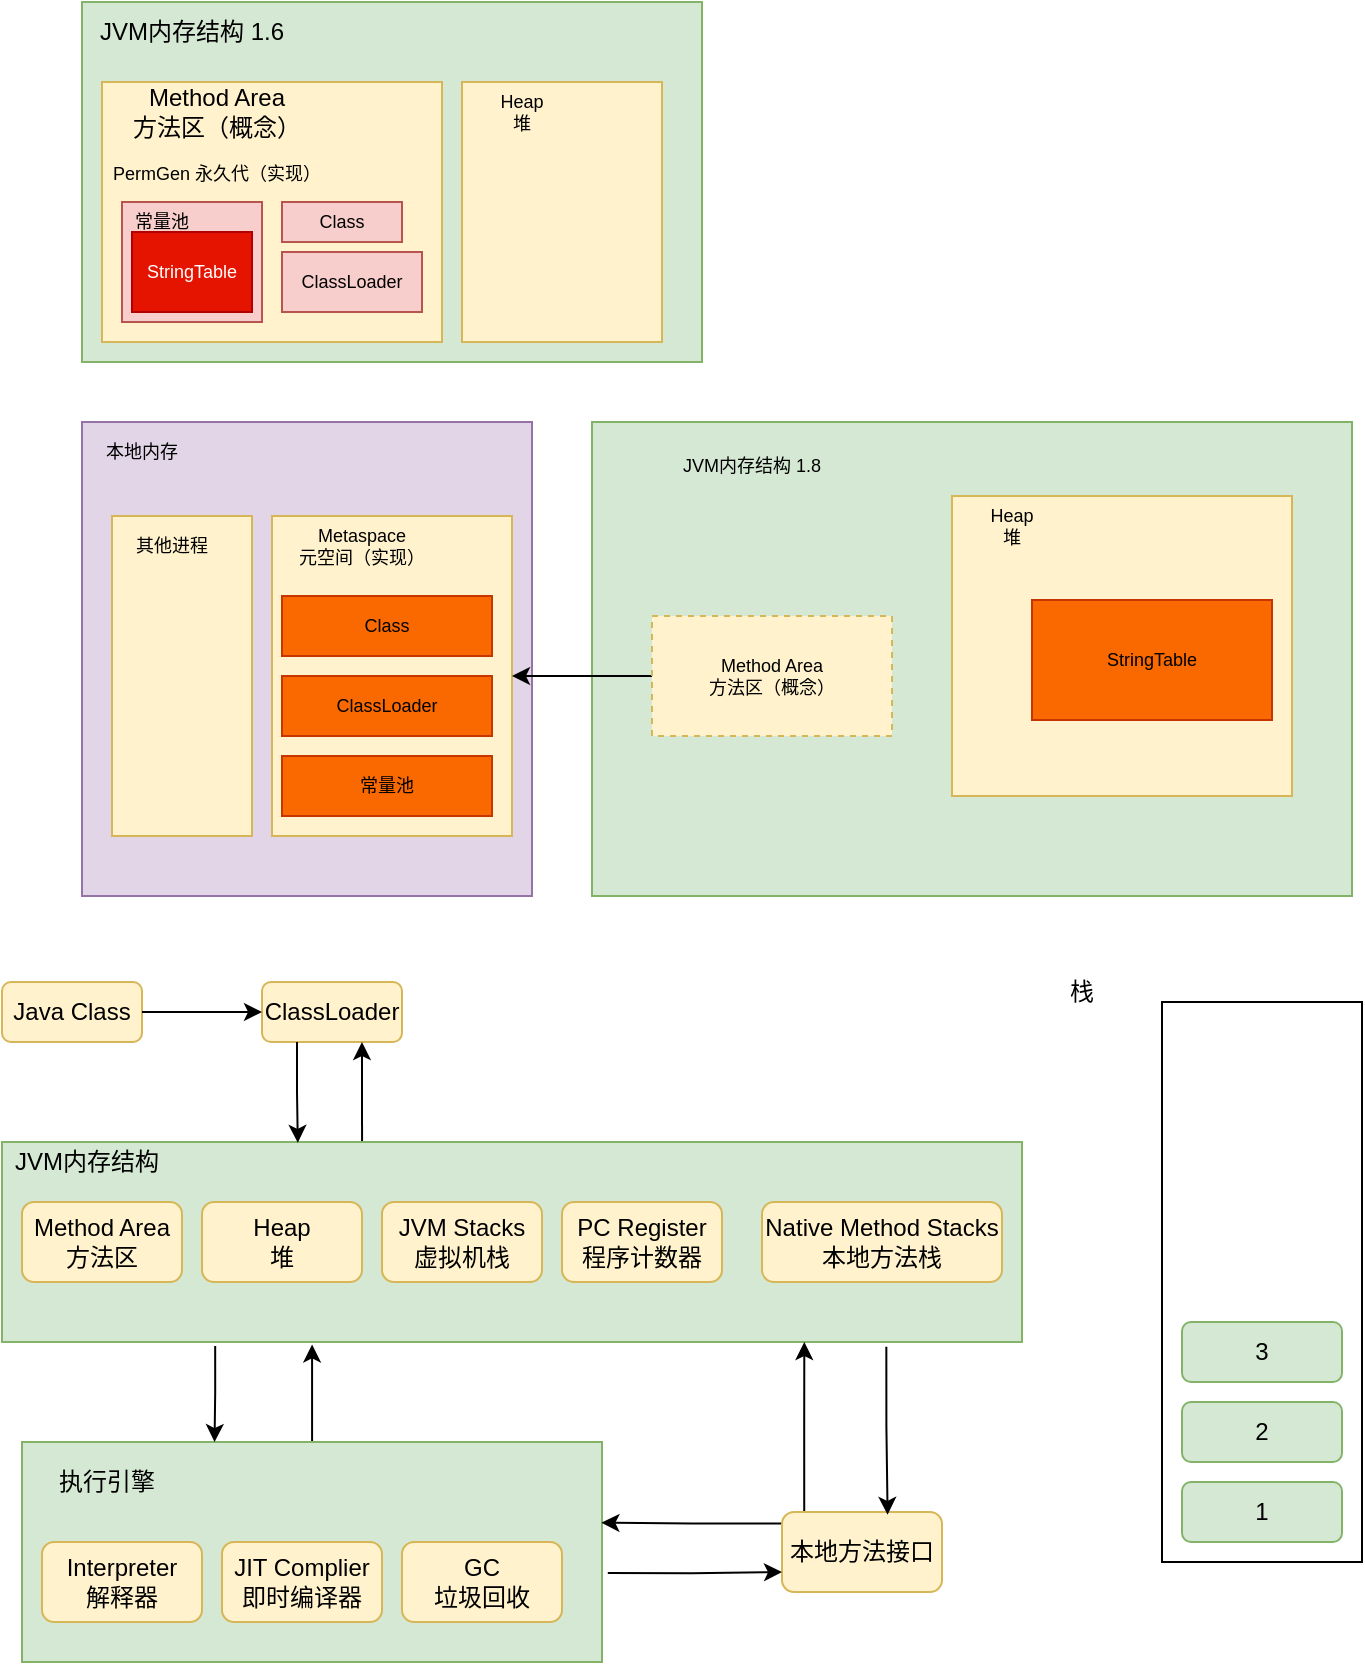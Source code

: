<mxfile version="20.8.20" type="github">
  <diagram name="第 1 页" id="nLULGFqcCWsZitbXmPLK">
    <mxGraphModel dx="683" dy="-1969" grid="1" gridSize="10" guides="1" tooltips="1" connect="1" arrows="1" fold="1" page="1" pageScale="1" pageWidth="827" pageHeight="1169" math="0" shadow="0">
      <root>
        <mxCell id="0" />
        <mxCell id="1" parent="0" />
        <mxCell id="6OTB4DQb_PjMig5JAWu3-25" value="" style="group" parent="1" vertex="1" connectable="0">
          <mxGeometry x="20" y="3040" width="510" height="340" as="geometry" />
        </mxCell>
        <mxCell id="6OTB4DQb_PjMig5JAWu3-1" value="&lt;font style=&quot;font-size: 12px;&quot;&gt;Java Class&lt;/font&gt;" style="rounded=1;whiteSpace=wrap;html=1;fillColor=#fff2cc;strokeColor=#d6b656;" parent="6OTB4DQb_PjMig5JAWu3-25" vertex="1">
          <mxGeometry width="70" height="30" as="geometry" />
        </mxCell>
        <mxCell id="6OTB4DQb_PjMig5JAWu3-2" value="ClassLoader" style="rounded=1;whiteSpace=wrap;html=1;fillColor=#fff2cc;strokeColor=#d6b656;" parent="6OTB4DQb_PjMig5JAWu3-25" vertex="1">
          <mxGeometry x="130" width="70" height="30" as="geometry" />
        </mxCell>
        <mxCell id="6OTB4DQb_PjMig5JAWu3-16" style="edgeStyle=orthogonalEdgeStyle;rounded=0;orthogonalLoop=1;jettySize=auto;html=1;exitX=1;exitY=0.5;exitDx=0;exitDy=0;entryX=0;entryY=0.5;entryDx=0;entryDy=0;fontSize=12;" parent="6OTB4DQb_PjMig5JAWu3-25" source="6OTB4DQb_PjMig5JAWu3-1" target="6OTB4DQb_PjMig5JAWu3-2" edge="1">
          <mxGeometry relative="1" as="geometry" />
        </mxCell>
        <mxCell id="6OTB4DQb_PjMig5JAWu3-18" style="edgeStyle=orthogonalEdgeStyle;rounded=0;orthogonalLoop=1;jettySize=auto;html=1;entryX=0.714;entryY=1;entryDx=0;entryDy=0;entryPerimeter=0;fontSize=12;exitX=0.353;exitY=0;exitDx=0;exitDy=0;exitPerimeter=0;" parent="6OTB4DQb_PjMig5JAWu3-25" source="6OTB4DQb_PjMig5JAWu3-3" target="6OTB4DQb_PjMig5JAWu3-2" edge="1">
          <mxGeometry relative="1" as="geometry" />
        </mxCell>
        <mxCell id="6OTB4DQb_PjMig5JAWu3-3" value="" style="rounded=0;whiteSpace=wrap;html=1;fillColor=#d5e8d4;strokeColor=#82b366;" parent="6OTB4DQb_PjMig5JAWu3-25" vertex="1">
          <mxGeometry y="80" width="510" height="100" as="geometry" />
        </mxCell>
        <mxCell id="6OTB4DQb_PjMig5JAWu3-17" style="edgeStyle=orthogonalEdgeStyle;rounded=0;orthogonalLoop=1;jettySize=auto;html=1;exitX=0.25;exitY=1;exitDx=0;exitDy=0;entryX=0.29;entryY=0.004;entryDx=0;entryDy=0;entryPerimeter=0;fontSize=12;" parent="6OTB4DQb_PjMig5JAWu3-25" source="6OTB4DQb_PjMig5JAWu3-2" target="6OTB4DQb_PjMig5JAWu3-3" edge="1">
          <mxGeometry relative="1" as="geometry" />
        </mxCell>
        <mxCell id="6OTB4DQb_PjMig5JAWu3-4" value="Method Area&lt;br&gt;方法区" style="rounded=1;whiteSpace=wrap;html=1;fillColor=#fff2cc;strokeColor=#d6b656;" parent="6OTB4DQb_PjMig5JAWu3-25" vertex="1">
          <mxGeometry x="10" y="110" width="80" height="40" as="geometry" />
        </mxCell>
        <mxCell id="6OTB4DQb_PjMig5JAWu3-5" value="JVM内存结构" style="text;html=1;strokeColor=none;fillColor=none;align=center;verticalAlign=middle;whiteSpace=wrap;rounded=0;" parent="6OTB4DQb_PjMig5JAWu3-25" vertex="1">
          <mxGeometry x="5" y="80" width="75" height="20" as="geometry" />
        </mxCell>
        <mxCell id="6OTB4DQb_PjMig5JAWu3-6" value="Heap&lt;br&gt;堆" style="rounded=1;whiteSpace=wrap;html=1;fillColor=#fff2cc;strokeColor=#d6b656;" parent="6OTB4DQb_PjMig5JAWu3-25" vertex="1">
          <mxGeometry x="100" y="110" width="80" height="40" as="geometry" />
        </mxCell>
        <mxCell id="6OTB4DQb_PjMig5JAWu3-7" value="JVM Stacks&lt;br&gt;虚拟机栈" style="rounded=1;whiteSpace=wrap;html=1;fillColor=#fff2cc;strokeColor=#d6b656;" parent="6OTB4DQb_PjMig5JAWu3-25" vertex="1">
          <mxGeometry x="190" y="110" width="80" height="40" as="geometry" />
        </mxCell>
        <mxCell id="6OTB4DQb_PjMig5JAWu3-8" value="PC Register&lt;br&gt;程序计数器" style="rounded=1;whiteSpace=wrap;html=1;fillColor=#fff2cc;strokeColor=#d6b656;" parent="6OTB4DQb_PjMig5JAWu3-25" vertex="1">
          <mxGeometry x="280" y="110" width="80" height="40" as="geometry" />
        </mxCell>
        <mxCell id="6OTB4DQb_PjMig5JAWu3-9" value="Native Method Stacks&lt;br&gt;本地方法栈" style="rounded=1;whiteSpace=wrap;html=1;fillColor=#fff2cc;strokeColor=#d6b656;" parent="6OTB4DQb_PjMig5JAWu3-25" vertex="1">
          <mxGeometry x="380" y="110" width="120" height="40" as="geometry" />
        </mxCell>
        <mxCell id="6OTB4DQb_PjMig5JAWu3-20" style="edgeStyle=orthogonalEdgeStyle;rounded=0;orthogonalLoop=1;jettySize=auto;html=1;entryX=0.304;entryY=1.012;entryDx=0;entryDy=0;entryPerimeter=0;fontSize=12;" parent="6OTB4DQb_PjMig5JAWu3-25" source="6OTB4DQb_PjMig5JAWu3-10" target="6OTB4DQb_PjMig5JAWu3-3" edge="1">
          <mxGeometry relative="1" as="geometry" />
        </mxCell>
        <mxCell id="6OTB4DQb_PjMig5JAWu3-10" value="" style="rounded=0;whiteSpace=wrap;html=1;fontSize=12;fillColor=#d5e8d4;strokeColor=#82b366;" parent="6OTB4DQb_PjMig5JAWu3-25" vertex="1">
          <mxGeometry x="10" y="230" width="290" height="110" as="geometry" />
        </mxCell>
        <mxCell id="6OTB4DQb_PjMig5JAWu3-19" style="edgeStyle=orthogonalEdgeStyle;rounded=0;orthogonalLoop=1;jettySize=auto;html=1;entryX=0.332;entryY=0;entryDx=0;entryDy=0;entryPerimeter=0;fontSize=12;exitX=0.209;exitY=1.02;exitDx=0;exitDy=0;exitPerimeter=0;" parent="6OTB4DQb_PjMig5JAWu3-25" source="6OTB4DQb_PjMig5JAWu3-3" target="6OTB4DQb_PjMig5JAWu3-10" edge="1">
          <mxGeometry relative="1" as="geometry" />
        </mxCell>
        <mxCell id="6OTB4DQb_PjMig5JAWu3-11" value="Interpreter&lt;br&gt;解释器" style="rounded=1;whiteSpace=wrap;html=1;fillColor=#fff2cc;strokeColor=#d6b656;" parent="6OTB4DQb_PjMig5JAWu3-25" vertex="1">
          <mxGeometry x="20" y="280" width="80" height="40" as="geometry" />
        </mxCell>
        <mxCell id="6OTB4DQb_PjMig5JAWu3-12" value="执行引擎" style="text;html=1;strokeColor=none;fillColor=none;align=center;verticalAlign=middle;whiteSpace=wrap;rounded=0;" parent="6OTB4DQb_PjMig5JAWu3-25" vertex="1">
          <mxGeometry x="15" y="240" width="75" height="20" as="geometry" />
        </mxCell>
        <mxCell id="6OTB4DQb_PjMig5JAWu3-13" value="JIT Complier&lt;br&gt;即时编译器" style="rounded=1;whiteSpace=wrap;html=1;fillColor=#fff2cc;strokeColor=#d6b656;" parent="6OTB4DQb_PjMig5JAWu3-25" vertex="1">
          <mxGeometry x="110" y="280" width="80" height="40" as="geometry" />
        </mxCell>
        <mxCell id="6OTB4DQb_PjMig5JAWu3-14" value="GC&lt;br&gt;垃圾回收" style="rounded=1;whiteSpace=wrap;html=1;fillColor=#fff2cc;strokeColor=#d6b656;" parent="6OTB4DQb_PjMig5JAWu3-25" vertex="1">
          <mxGeometry x="200" y="280" width="80" height="40" as="geometry" />
        </mxCell>
        <mxCell id="6OTB4DQb_PjMig5JAWu3-21" style="edgeStyle=orthogonalEdgeStyle;rounded=0;orthogonalLoop=1;jettySize=auto;html=1;entryX=0.999;entryY=0.367;entryDx=0;entryDy=0;entryPerimeter=0;fontSize=12;exitX=0.015;exitY=0.145;exitDx=0;exitDy=0;exitPerimeter=0;" parent="6OTB4DQb_PjMig5JAWu3-25" source="6OTB4DQb_PjMig5JAWu3-15" target="6OTB4DQb_PjMig5JAWu3-10" edge="1">
          <mxGeometry relative="1" as="geometry" />
        </mxCell>
        <mxCell id="6OTB4DQb_PjMig5JAWu3-23" style="edgeStyle=orthogonalEdgeStyle;rounded=0;orthogonalLoop=1;jettySize=auto;html=1;entryX=0.765;entryY=1;entryDx=0;entryDy=0;fontSize=12;entryPerimeter=0;exitX=0.139;exitY=0.125;exitDx=0;exitDy=0;exitPerimeter=0;" parent="6OTB4DQb_PjMig5JAWu3-25" source="6OTB4DQb_PjMig5JAWu3-15" edge="1">
          <mxGeometry relative="1" as="geometry">
            <mxPoint x="401" y="260" as="sourcePoint" />
            <mxPoint x="401.15" y="180" as="targetPoint" />
          </mxGeometry>
        </mxCell>
        <mxCell id="6OTB4DQb_PjMig5JAWu3-15" value="本地方法接口" style="rounded=1;whiteSpace=wrap;html=1;fillColor=#fff2cc;strokeColor=#d6b656;" parent="6OTB4DQb_PjMig5JAWu3-25" vertex="1">
          <mxGeometry x="390" y="265" width="80" height="40" as="geometry" />
        </mxCell>
        <mxCell id="6OTB4DQb_PjMig5JAWu3-24" style="edgeStyle=orthogonalEdgeStyle;rounded=0;orthogonalLoop=1;jettySize=auto;html=1;entryX=0.66;entryY=0.035;entryDx=0;entryDy=0;entryPerimeter=0;fontSize=12;exitX=0.867;exitY=1.024;exitDx=0;exitDy=0;exitPerimeter=0;" parent="6OTB4DQb_PjMig5JAWu3-25" source="6OTB4DQb_PjMig5JAWu3-3" target="6OTB4DQb_PjMig5JAWu3-15" edge="1">
          <mxGeometry relative="1" as="geometry" />
        </mxCell>
        <mxCell id="6OTB4DQb_PjMig5JAWu3-22" style="edgeStyle=orthogonalEdgeStyle;rounded=0;orthogonalLoop=1;jettySize=auto;html=1;exitX=1.01;exitY=0.596;exitDx=0;exitDy=0;entryX=0;entryY=0.75;entryDx=0;entryDy=0;fontSize=12;exitPerimeter=0;" parent="6OTB4DQb_PjMig5JAWu3-25" source="6OTB4DQb_PjMig5JAWu3-10" target="6OTB4DQb_PjMig5JAWu3-15" edge="1">
          <mxGeometry relative="1" as="geometry" />
        </mxCell>
        <mxCell id="v411r0JQ9tphxknr8_xB-1" value="" style="group" vertex="1" connectable="0" parent="1">
          <mxGeometry x="530" y="3030" width="170" height="300" as="geometry" />
        </mxCell>
        <mxCell id="dRDBti_1nO0pmsQmh4rj-2" value="" style="rounded=0;whiteSpace=wrap;html=1;fontSize=12;" parent="v411r0JQ9tphxknr8_xB-1" vertex="1">
          <mxGeometry x="70" y="20" width="100" height="280" as="geometry" />
        </mxCell>
        <mxCell id="dRDBti_1nO0pmsQmh4rj-3" value="栈" style="text;html=1;strokeColor=none;fillColor=none;align=center;verticalAlign=middle;whiteSpace=wrap;rounded=0;fontSize=12;" parent="v411r0JQ9tphxknr8_xB-1" vertex="1">
          <mxGeometry width="60" height="30" as="geometry" />
        </mxCell>
        <mxCell id="dRDBti_1nO0pmsQmh4rj-4" value="1" style="rounded=1;whiteSpace=wrap;html=1;fontSize=12;fillColor=#d5e8d4;strokeColor=#82b366;" parent="v411r0JQ9tphxknr8_xB-1" vertex="1">
          <mxGeometry x="80" y="260" width="80" height="30" as="geometry" />
        </mxCell>
        <mxCell id="dRDBti_1nO0pmsQmh4rj-5" value="2" style="rounded=1;whiteSpace=wrap;html=1;fontSize=12;fillColor=#d5e8d4;strokeColor=#82b366;" parent="v411r0JQ9tphxknr8_xB-1" vertex="1">
          <mxGeometry x="80" y="220" width="80" height="30" as="geometry" />
        </mxCell>
        <mxCell id="dRDBti_1nO0pmsQmh4rj-6" value="3" style="rounded=1;whiteSpace=wrap;html=1;fontSize=12;fillColor=#d5e8d4;strokeColor=#82b366;" parent="v411r0JQ9tphxknr8_xB-1" vertex="1">
          <mxGeometry x="80" y="180" width="80" height="30" as="geometry" />
        </mxCell>
        <mxCell id="v411r0JQ9tphxknr8_xB-15" value="" style="group" vertex="1" connectable="0" parent="1">
          <mxGeometry x="60" y="2550" width="310" height="180" as="geometry" />
        </mxCell>
        <mxCell id="v411r0JQ9tphxknr8_xB-2" value="" style="rounded=0;whiteSpace=wrap;html=1;fillColor=#d5e8d4;strokeColor=#82b366;" vertex="1" parent="v411r0JQ9tphxknr8_xB-15">
          <mxGeometry width="310" height="180" as="geometry" />
        </mxCell>
        <mxCell id="v411r0JQ9tphxknr8_xB-4" value="JVM内存结构 1.6" style="text;html=1;strokeColor=none;fillColor=none;align=center;verticalAlign=middle;whiteSpace=wrap;rounded=0;" vertex="1" parent="v411r0JQ9tphxknr8_xB-15">
          <mxGeometry width="110" height="30" as="geometry" />
        </mxCell>
        <mxCell id="v411r0JQ9tphxknr8_xB-5" value="" style="rounded=0;whiteSpace=wrap;html=1;fillColor=#fff2cc;strokeColor=#d6b656;" vertex="1" parent="v411r0JQ9tphxknr8_xB-15">
          <mxGeometry x="10" y="40" width="170" height="130" as="geometry" />
        </mxCell>
        <mxCell id="v411r0JQ9tphxknr8_xB-6" value="Method Area&lt;br&gt;方法区（概念）" style="text;html=1;strokeColor=none;fillColor=none;align=center;verticalAlign=middle;whiteSpace=wrap;rounded=0;" vertex="1" parent="v411r0JQ9tphxknr8_xB-15">
          <mxGeometry x="10" y="40" width="115" height="30" as="geometry" />
        </mxCell>
        <mxCell id="v411r0JQ9tphxknr8_xB-7" value="&lt;font style=&quot;font-size: 9px;&quot;&gt;PermGen 永久代（实现）&lt;/font&gt;" style="text;html=1;strokeColor=none;fillColor=none;align=center;verticalAlign=middle;whiteSpace=wrap;rounded=0;" vertex="1" parent="v411r0JQ9tphxknr8_xB-15">
          <mxGeometry x="10" y="70" width="115" height="30" as="geometry" />
        </mxCell>
        <mxCell id="v411r0JQ9tphxknr8_xB-8" value="" style="rounded=0;whiteSpace=wrap;html=1;fontSize=9;fillColor=#f8cecc;strokeColor=#b85450;" vertex="1" parent="v411r0JQ9tphxknr8_xB-15">
          <mxGeometry x="20" y="100" width="70" height="60" as="geometry" />
        </mxCell>
        <mxCell id="v411r0JQ9tphxknr8_xB-9" value="Class" style="rounded=0;whiteSpace=wrap;html=1;fontSize=9;fillColor=#f8cecc;strokeColor=#b85450;" vertex="1" parent="v411r0JQ9tphxknr8_xB-15">
          <mxGeometry x="100" y="100" width="60" height="20" as="geometry" />
        </mxCell>
        <mxCell id="v411r0JQ9tphxknr8_xB-10" value="ClassLoader" style="rounded=0;whiteSpace=wrap;html=1;fontSize=9;fillColor=#f8cecc;strokeColor=#b85450;" vertex="1" parent="v411r0JQ9tphxknr8_xB-15">
          <mxGeometry x="100" y="125" width="70" height="30" as="geometry" />
        </mxCell>
        <mxCell id="v411r0JQ9tphxknr8_xB-11" value="StringTable" style="rounded=0;whiteSpace=wrap;html=1;fontSize=9;fillColor=#e51400;fontColor=#ffffff;strokeColor=#B20000;" vertex="1" parent="v411r0JQ9tphxknr8_xB-15">
          <mxGeometry x="25" y="115" width="60" height="40" as="geometry" />
        </mxCell>
        <mxCell id="v411r0JQ9tphxknr8_xB-12" value="常量池" style="text;html=1;strokeColor=none;fillColor=none;align=center;verticalAlign=middle;whiteSpace=wrap;rounded=0;fontSize=9;" vertex="1" parent="v411r0JQ9tphxknr8_xB-15">
          <mxGeometry x="20" y="105" width="40" height="10" as="geometry" />
        </mxCell>
        <mxCell id="v411r0JQ9tphxknr8_xB-13" value="" style="rounded=0;whiteSpace=wrap;html=1;fontSize=9;fillColor=#fff2cc;strokeColor=#d6b656;" vertex="1" parent="v411r0JQ9tphxknr8_xB-15">
          <mxGeometry x="190" y="40" width="100" height="130" as="geometry" />
        </mxCell>
        <mxCell id="v411r0JQ9tphxknr8_xB-14" value="Heap&lt;br&gt;堆" style="text;html=1;strokeColor=none;fillColor=none;align=center;verticalAlign=middle;whiteSpace=wrap;rounded=0;fontSize=9;" vertex="1" parent="v411r0JQ9tphxknr8_xB-15">
          <mxGeometry x="190" y="40" width="60" height="30" as="geometry" />
        </mxCell>
        <mxCell id="v411r0JQ9tphxknr8_xB-32" value="" style="group" vertex="1" connectable="0" parent="1">
          <mxGeometry x="60" y="2760" width="635" height="237" as="geometry" />
        </mxCell>
        <mxCell id="v411r0JQ9tphxknr8_xB-16" value="" style="rounded=0;whiteSpace=wrap;html=1;fontSize=9;fillColor=#e1d5e7;strokeColor=#9673a6;" vertex="1" parent="v411r0JQ9tphxknr8_xB-32">
          <mxGeometry width="225" height="237" as="geometry" />
        </mxCell>
        <mxCell id="v411r0JQ9tphxknr8_xB-17" value="本地内存" style="text;html=1;strokeColor=none;fillColor=none;align=center;verticalAlign=middle;whiteSpace=wrap;rounded=0;fontSize=9;" vertex="1" parent="v411r0JQ9tphxknr8_xB-32">
          <mxGeometry width="60" height="30" as="geometry" />
        </mxCell>
        <mxCell id="v411r0JQ9tphxknr8_xB-18" value="" style="rounded=0;whiteSpace=wrap;html=1;fontSize=9;fillColor=#fff2cc;strokeColor=#d6b656;" vertex="1" parent="v411r0JQ9tphxknr8_xB-32">
          <mxGeometry x="15" y="47" width="70" height="160" as="geometry" />
        </mxCell>
        <mxCell id="v411r0JQ9tphxknr8_xB-19" value="其他进程" style="text;html=1;strokeColor=none;fillColor=none;align=center;verticalAlign=middle;whiteSpace=wrap;rounded=0;fontSize=9;" vertex="1" parent="v411r0JQ9tphxknr8_xB-32">
          <mxGeometry x="15" y="47" width="60" height="30" as="geometry" />
        </mxCell>
        <mxCell id="v411r0JQ9tphxknr8_xB-20" value="" style="rounded=0;whiteSpace=wrap;html=1;fontSize=9;fillColor=#fff2cc;strokeColor=#d6b656;" vertex="1" parent="v411r0JQ9tphxknr8_xB-32">
          <mxGeometry x="95" y="47" width="120" height="160" as="geometry" />
        </mxCell>
        <mxCell id="v411r0JQ9tphxknr8_xB-21" value="Metaspace&lt;br&gt;元空间（实现）" style="text;html=1;strokeColor=none;fillColor=none;align=center;verticalAlign=middle;whiteSpace=wrap;rounded=0;fontSize=9;" vertex="1" parent="v411r0JQ9tphxknr8_xB-32">
          <mxGeometry x="95" y="47" width="90" height="30" as="geometry" />
        </mxCell>
        <mxCell id="v411r0JQ9tphxknr8_xB-22" value="Class" style="rounded=0;whiteSpace=wrap;html=1;fontSize=9;fillColor=#fa6800;fontColor=#000000;strokeColor=#C73500;" vertex="1" parent="v411r0JQ9tphxknr8_xB-32">
          <mxGeometry x="100" y="87" width="105" height="30" as="geometry" />
        </mxCell>
        <mxCell id="v411r0JQ9tphxknr8_xB-23" value="ClassLoader" style="rounded=0;whiteSpace=wrap;html=1;fontSize=9;fillColor=#fa6800;fontColor=#000000;strokeColor=#C73500;" vertex="1" parent="v411r0JQ9tphxknr8_xB-32">
          <mxGeometry x="100" y="127" width="105" height="30" as="geometry" />
        </mxCell>
        <mxCell id="v411r0JQ9tphxknr8_xB-24" value="常量池" style="rounded=0;whiteSpace=wrap;html=1;fontSize=9;fillColor=#fa6800;fontColor=#000000;strokeColor=#C73500;" vertex="1" parent="v411r0JQ9tphxknr8_xB-32">
          <mxGeometry x="100" y="167" width="105" height="30" as="geometry" />
        </mxCell>
        <mxCell id="v411r0JQ9tphxknr8_xB-25" value="" style="rounded=0;whiteSpace=wrap;html=1;fontSize=9;fillColor=#d5e8d4;strokeColor=#82b366;" vertex="1" parent="v411r0JQ9tphxknr8_xB-32">
          <mxGeometry x="255" width="380" height="237" as="geometry" />
        </mxCell>
        <mxCell id="v411r0JQ9tphxknr8_xB-26" value="JVM内存结构 1.8" style="text;html=1;strokeColor=none;fillColor=none;align=center;verticalAlign=middle;whiteSpace=wrap;rounded=0;fontSize=9;" vertex="1" parent="v411r0JQ9tphxknr8_xB-32">
          <mxGeometry x="275" y="7" width="120" height="30" as="geometry" />
        </mxCell>
        <mxCell id="v411r0JQ9tphxknr8_xB-28" style="edgeStyle=orthogonalEdgeStyle;rounded=0;orthogonalLoop=1;jettySize=auto;html=1;fontSize=9;entryX=1;entryY=0.5;entryDx=0;entryDy=0;" edge="1" parent="v411r0JQ9tphxknr8_xB-32" source="v411r0JQ9tphxknr8_xB-27" target="v411r0JQ9tphxknr8_xB-20">
          <mxGeometry relative="1" as="geometry">
            <mxPoint x="225" y="127" as="targetPoint" />
          </mxGeometry>
        </mxCell>
        <mxCell id="v411r0JQ9tphxknr8_xB-27" value="Method Area&lt;br&gt;方法区（概念）" style="rounded=0;whiteSpace=wrap;html=1;fontSize=9;strokeColor=#d6b656;dashed=1;fillColor=#fff2cc;" vertex="1" parent="v411r0JQ9tphxknr8_xB-32">
          <mxGeometry x="285" y="97" width="120" height="60" as="geometry" />
        </mxCell>
        <mxCell id="v411r0JQ9tphxknr8_xB-29" value="" style="rounded=0;whiteSpace=wrap;html=1;strokeColor=#d6b656;fontSize=9;fillColor=#fff2cc;" vertex="1" parent="v411r0JQ9tphxknr8_xB-32">
          <mxGeometry x="435" y="37" width="170" height="150" as="geometry" />
        </mxCell>
        <mxCell id="v411r0JQ9tphxknr8_xB-30" value="Heap&lt;br&gt;堆" style="text;html=1;strokeColor=none;fillColor=none;align=center;verticalAlign=middle;whiteSpace=wrap;rounded=0;fontSize=9;" vertex="1" parent="v411r0JQ9tphxknr8_xB-32">
          <mxGeometry x="435" y="37" width="60" height="30" as="geometry" />
        </mxCell>
        <mxCell id="v411r0JQ9tphxknr8_xB-31" value="StringTable" style="rounded=0;whiteSpace=wrap;html=1;strokeColor=#C73500;fontSize=9;fillColor=#fa6800;fontColor=#000000;" vertex="1" parent="v411r0JQ9tphxknr8_xB-32">
          <mxGeometry x="475" y="89" width="120" height="60" as="geometry" />
        </mxCell>
      </root>
    </mxGraphModel>
  </diagram>
</mxfile>
